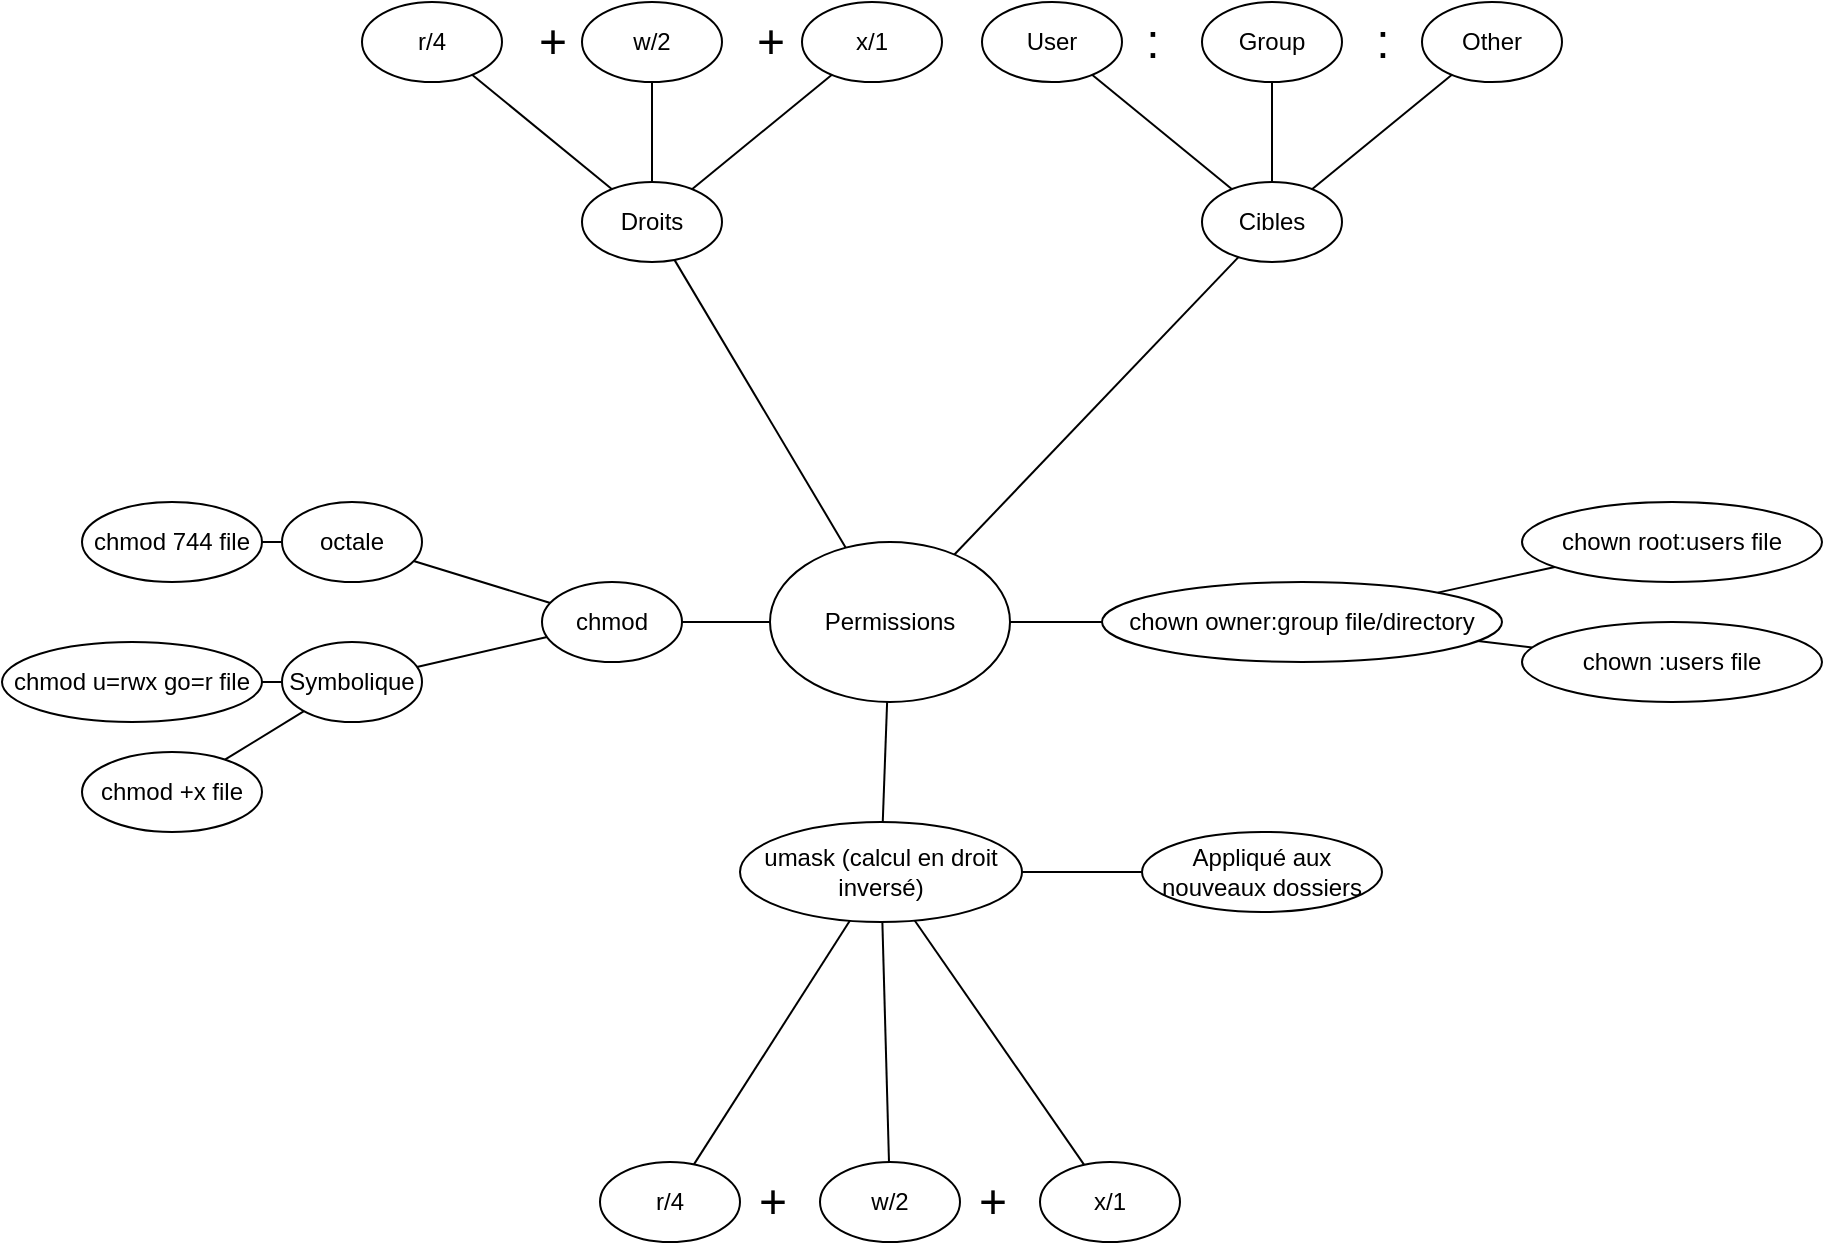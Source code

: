 <mxfile>
    <diagram id="_GUebTuxrKLtb1mqzQw0" name="Page-1">
        <mxGraphModel dx="581" dy="817" grid="1" gridSize="10" guides="1" tooltips="1" connect="1" arrows="1" fold="1" page="1" pageScale="1" pageWidth="827" pageHeight="1169" math="0" shadow="0">
            <root>
                <mxCell id="0"/>
                <mxCell id="1" parent="0"/>
                <mxCell id="2" value="Permissions" style="ellipse;whiteSpace=wrap;html=1;" vertex="1" parent="1">
                    <mxGeometry x="414" y="310" width="120" height="80" as="geometry"/>
                </mxCell>
                <mxCell id="4" value="Droits" style="ellipse;whiteSpace=wrap;html=1;direction=west;" vertex="1" parent="1">
                    <mxGeometry x="320" y="130" width="70" height="40" as="geometry"/>
                </mxCell>
                <mxCell id="5" value="r/4" style="ellipse;whiteSpace=wrap;html=1;direction=west;" vertex="1" parent="1">
                    <mxGeometry x="210" y="40" width="70" height="40" as="geometry"/>
                </mxCell>
                <mxCell id="6" value="w/2" style="ellipse;whiteSpace=wrap;html=1;direction=west;" vertex="1" parent="1">
                    <mxGeometry x="320" y="40" width="70" height="40" as="geometry"/>
                </mxCell>
                <mxCell id="7" value="x/1" style="ellipse;whiteSpace=wrap;html=1;direction=west;" vertex="1" parent="1">
                    <mxGeometry x="430" y="40" width="70" height="40" as="geometry"/>
                </mxCell>
                <mxCell id="8" value="" style="endArrow=none;html=1;" edge="1" parent="1" source="4" target="5">
                    <mxGeometry width="50" height="50" relative="1" as="geometry">
                        <mxPoint x="410" y="320" as="sourcePoint"/>
                        <mxPoint x="460" y="270" as="targetPoint"/>
                    </mxGeometry>
                </mxCell>
                <mxCell id="9" value="" style="endArrow=none;html=1;" edge="1" parent="1" source="4" target="6">
                    <mxGeometry width="50" height="50" relative="1" as="geometry">
                        <mxPoint x="344.993" y="143.59" as="sourcePoint"/>
                        <mxPoint x="275.041" y="86.397" as="targetPoint"/>
                    </mxGeometry>
                </mxCell>
                <mxCell id="10" value="" style="endArrow=none;html=1;" edge="1" parent="1" source="4" target="7">
                    <mxGeometry width="50" height="50" relative="1" as="geometry">
                        <mxPoint x="370" y="150" as="sourcePoint"/>
                        <mxPoint x="285.041" y="96.397" as="targetPoint"/>
                    </mxGeometry>
                </mxCell>
                <mxCell id="11" value="" style="endArrow=none;html=1;" edge="1" parent="1" source="4" target="2">
                    <mxGeometry width="50" height="50" relative="1" as="geometry">
                        <mxPoint x="385.007" y="143.59" as="sourcePoint"/>
                        <mxPoint x="454.959" y="86.397" as="targetPoint"/>
                    </mxGeometry>
                </mxCell>
                <mxCell id="12" value="Cibles" style="ellipse;whiteSpace=wrap;html=1;direction=west;" vertex="1" parent="1">
                    <mxGeometry x="630" y="130" width="70" height="40" as="geometry"/>
                </mxCell>
                <mxCell id="13" value="User" style="ellipse;whiteSpace=wrap;html=1;direction=west;" vertex="1" parent="1">
                    <mxGeometry x="520" y="40" width="70" height="40" as="geometry"/>
                </mxCell>
                <mxCell id="14" value="Group" style="ellipse;whiteSpace=wrap;html=1;direction=west;" vertex="1" parent="1">
                    <mxGeometry x="630" y="40" width="70" height="40" as="geometry"/>
                </mxCell>
                <mxCell id="15" value="Other" style="ellipse;whiteSpace=wrap;html=1;direction=west;" vertex="1" parent="1">
                    <mxGeometry x="740" y="40" width="70" height="40" as="geometry"/>
                </mxCell>
                <mxCell id="16" value="" style="endArrow=none;html=1;" edge="1" parent="1" source="12" target="13">
                    <mxGeometry width="50" height="50" relative="1" as="geometry">
                        <mxPoint x="720" y="320" as="sourcePoint"/>
                        <mxPoint x="770" y="270" as="targetPoint"/>
                    </mxGeometry>
                </mxCell>
                <mxCell id="17" value="" style="endArrow=none;html=1;" edge="1" parent="1" source="12" target="14">
                    <mxGeometry width="50" height="50" relative="1" as="geometry">
                        <mxPoint x="654.993" y="143.59" as="sourcePoint"/>
                        <mxPoint x="585.041" y="86.397" as="targetPoint"/>
                    </mxGeometry>
                </mxCell>
                <mxCell id="18" value="" style="endArrow=none;html=1;" edge="1" parent="1" source="12" target="15">
                    <mxGeometry width="50" height="50" relative="1" as="geometry">
                        <mxPoint x="680" y="150" as="sourcePoint"/>
                        <mxPoint x="595.041" y="96.397" as="targetPoint"/>
                    </mxGeometry>
                </mxCell>
                <mxCell id="19" value="" style="endArrow=none;html=1;" edge="1" parent="1" source="12" target="2">
                    <mxGeometry width="50" height="50" relative="1" as="geometry">
                        <mxPoint x="376.226" y="178.943" as="sourcePoint"/>
                        <mxPoint x="461.877" y="322.818" as="targetPoint"/>
                    </mxGeometry>
                </mxCell>
                <mxCell id="20" value="&lt;font style=&quot;font-size: 24px&quot;&gt;+&lt;/font&gt;" style="text;html=1;align=center;verticalAlign=middle;resizable=0;points=[];autosize=1;" vertex="1" parent="1">
                    <mxGeometry x="290" y="50" width="30" height="20" as="geometry"/>
                </mxCell>
                <mxCell id="21" value="&lt;font style=&quot;font-size: 24px&quot;&gt;+&lt;/font&gt;" style="text;html=1;align=center;verticalAlign=middle;resizable=0;points=[];autosize=1;" vertex="1" parent="1">
                    <mxGeometry x="399" y="50" width="30" height="20" as="geometry"/>
                </mxCell>
                <mxCell id="22" value="&lt;font style=&quot;font-size: 24px&quot;&gt;:&lt;/font&gt;" style="text;html=1;align=center;verticalAlign=middle;resizable=0;points=[];autosize=1;" vertex="1" parent="1">
                    <mxGeometry x="595" y="50" width="20" height="20" as="geometry"/>
                </mxCell>
                <mxCell id="23" value="&lt;font style=&quot;font-size: 24px&quot;&gt;:&lt;/font&gt;" style="text;html=1;align=center;verticalAlign=middle;resizable=0;points=[];autosize=1;" vertex="1" parent="1">
                    <mxGeometry x="710" y="50" width="20" height="20" as="geometry"/>
                </mxCell>
                <mxCell id="24" value="umask (calcul en droit inversé)" style="ellipse;whiteSpace=wrap;html=1;direction=west;" vertex="1" parent="1">
                    <mxGeometry x="399" y="450" width="141" height="50" as="geometry"/>
                </mxCell>
                <mxCell id="25" value="r/4" style="ellipse;whiteSpace=wrap;html=1;direction=west;" vertex="1" parent="1">
                    <mxGeometry x="329" y="620" width="70" height="40" as="geometry"/>
                </mxCell>
                <mxCell id="26" value="w/2" style="ellipse;whiteSpace=wrap;html=1;direction=west;" vertex="1" parent="1">
                    <mxGeometry x="439" y="620" width="70" height="40" as="geometry"/>
                </mxCell>
                <mxCell id="27" value="x/1" style="ellipse;whiteSpace=wrap;html=1;direction=west;" vertex="1" parent="1">
                    <mxGeometry x="549" y="620" width="70" height="40" as="geometry"/>
                </mxCell>
                <mxCell id="28" value="" style="endArrow=none;html=1;" edge="1" parent="1" source="25" target="24">
                    <mxGeometry width="50" height="50" relative="1" as="geometry">
                        <mxPoint x="376.226" y="178.943" as="sourcePoint"/>
                        <mxPoint x="461.877" y="322.818" as="targetPoint"/>
                    </mxGeometry>
                </mxCell>
                <mxCell id="29" value="" style="endArrow=none;html=1;" edge="1" parent="1" source="26" target="24">
                    <mxGeometry width="50" height="50" relative="1" as="geometry">
                        <mxPoint x="385.95" y="631.202" as="sourcePoint"/>
                        <mxPoint x="463.981" y="509.387" as="targetPoint"/>
                    </mxGeometry>
                </mxCell>
                <mxCell id="30" value="" style="endArrow=none;html=1;" edge="1" parent="1" source="27" target="24">
                    <mxGeometry width="50" height="50" relative="1" as="geometry">
                        <mxPoint x="395.95" y="641.202" as="sourcePoint"/>
                        <mxPoint x="473.981" y="519.387" as="targetPoint"/>
                    </mxGeometry>
                </mxCell>
                <mxCell id="31" value="" style="endArrow=none;html=1;" edge="1" parent="1" source="24" target="2">
                    <mxGeometry width="50" height="50" relative="1" as="geometry">
                        <mxPoint x="581.116" y="631.404" as="sourcePoint"/>
                        <mxPoint x="496.277" y="509.282" as="targetPoint"/>
                    </mxGeometry>
                </mxCell>
                <mxCell id="32" value="Appliqué aux nouveaux dossiers" style="ellipse;whiteSpace=wrap;html=1;direction=west;" vertex="1" parent="1">
                    <mxGeometry x="600" y="455" width="120" height="40" as="geometry"/>
                </mxCell>
                <mxCell id="33" value="" style="endArrow=none;html=1;" edge="1" parent="1" source="32" target="24">
                    <mxGeometry width="50" height="50" relative="1" as="geometry">
                        <mxPoint x="581.116" y="631.404" as="sourcePoint"/>
                        <mxPoint x="496.277" y="509.282" as="targetPoint"/>
                    </mxGeometry>
                </mxCell>
                <mxCell id="34" value="&lt;font style=&quot;font-size: 24px&quot;&gt;+&lt;/font&gt;" style="text;html=1;align=center;verticalAlign=middle;resizable=0;points=[];autosize=1;" vertex="1" parent="1">
                    <mxGeometry x="400" y="630" width="30" height="20" as="geometry"/>
                </mxCell>
                <mxCell id="35" value="&lt;font style=&quot;font-size: 24px&quot;&gt;+&lt;/font&gt;" style="text;html=1;align=center;verticalAlign=middle;resizable=0;points=[];autosize=1;" vertex="1" parent="1">
                    <mxGeometry x="510" y="630" width="30" height="20" as="geometry"/>
                </mxCell>
                <mxCell id="36" value="chmod" style="ellipse;whiteSpace=wrap;html=1;direction=west;" vertex="1" parent="1">
                    <mxGeometry x="300" y="330" width="70" height="40" as="geometry"/>
                </mxCell>
                <mxCell id="37" value="octale" style="ellipse;whiteSpace=wrap;html=1;direction=west;" vertex="1" parent="1">
                    <mxGeometry x="170" y="290" width="70" height="40" as="geometry"/>
                </mxCell>
                <mxCell id="38" value="chmod 744 file" style="ellipse;whiteSpace=wrap;html=1;direction=west;" vertex="1" parent="1">
                    <mxGeometry x="70" y="290" width="90" height="40" as="geometry"/>
                </mxCell>
                <mxCell id="39" value="" style="endArrow=none;html=1;" edge="1" parent="1" source="2" target="36">
                    <mxGeometry width="50" height="50" relative="1" as="geometry">
                        <mxPoint x="480.382" y="460.002" as="sourcePoint"/>
                        <mxPoint x="482.72" y="399.991" as="targetPoint"/>
                    </mxGeometry>
                </mxCell>
                <mxCell id="41" value="" style="endArrow=none;html=1;" edge="1" parent="1" source="36" target="37">
                    <mxGeometry width="50" height="50" relative="1" as="geometry">
                        <mxPoint x="330" y="350" as="sourcePoint"/>
                        <mxPoint x="380" y="360" as="targetPoint"/>
                    </mxGeometry>
                </mxCell>
                <mxCell id="42" value="" style="endArrow=none;html=1;" edge="1" parent="1" source="37" target="38">
                    <mxGeometry width="50" height="50" relative="1" as="geometry">
                        <mxPoint x="314.079" y="350.63" as="sourcePoint"/>
                        <mxPoint x="245.816" y="329.482" as="targetPoint"/>
                    </mxGeometry>
                </mxCell>
                <mxCell id="43" value="Symbolique" style="ellipse;whiteSpace=wrap;html=1;direction=west;" vertex="1" parent="1">
                    <mxGeometry x="170" y="360" width="70" height="40" as="geometry"/>
                </mxCell>
                <mxCell id="44" value="" style="endArrow=none;html=1;" edge="1" parent="1" source="36" target="43">
                    <mxGeometry width="50" height="50" relative="1" as="geometry">
                        <mxPoint x="314.079" y="350.63" as="sourcePoint"/>
                        <mxPoint x="245.816" y="329.482" as="targetPoint"/>
                    </mxGeometry>
                </mxCell>
                <mxCell id="45" value="chmod u=rwx go=r file" style="ellipse;whiteSpace=wrap;html=1;direction=west;" vertex="1" parent="1">
                    <mxGeometry x="30" y="360" width="130" height="40" as="geometry"/>
                </mxCell>
                <mxCell id="46" value="" style="endArrow=none;html=1;" edge="1" parent="1" source="45" target="43">
                    <mxGeometry width="50" height="50" relative="1" as="geometry">
                        <mxPoint x="312.469" y="367.378" as="sourcePoint"/>
                        <mxPoint x="247.453" y="382.511" as="targetPoint"/>
                    </mxGeometry>
                </mxCell>
                <mxCell id="47" value="chmod +x file" style="ellipse;whiteSpace=wrap;html=1;direction=west;" vertex="1" parent="1">
                    <mxGeometry x="70" y="415" width="90" height="40" as="geometry"/>
                </mxCell>
                <mxCell id="48" value="" style="endArrow=none;html=1;" edge="1" parent="1" source="43" target="47">
                    <mxGeometry width="50" height="50" relative="1" as="geometry">
                        <mxPoint x="312.469" y="367.378" as="sourcePoint"/>
                        <mxPoint x="247.453" y="382.511" as="targetPoint"/>
                    </mxGeometry>
                </mxCell>
                <mxCell id="49" value="chown owner:group file/directory" style="ellipse;whiteSpace=wrap;html=1;direction=west;" vertex="1" parent="1">
                    <mxGeometry x="580" y="330" width="200" height="40" as="geometry"/>
                </mxCell>
                <mxCell id="50" value="" style="endArrow=none;html=1;" edge="1" parent="1" source="49" target="2">
                    <mxGeometry width="50" height="50" relative="1" as="geometry">
                        <mxPoint x="658.277" y="177.569" as="sourcePoint"/>
                        <mxPoint x="516.223" y="326.258" as="targetPoint"/>
                    </mxGeometry>
                </mxCell>
                <mxCell id="51" value="chown root:users file" style="ellipse;whiteSpace=wrap;html=1;direction=west;" vertex="1" parent="1">
                    <mxGeometry x="790" y="290" width="150" height="40" as="geometry"/>
                </mxCell>
                <mxCell id="52" value="" style="endArrow=none;html=1;" edge="1" parent="1" source="51" target="49">
                    <mxGeometry width="50" height="50" relative="1" as="geometry">
                        <mxPoint x="590" y="360" as="sourcePoint"/>
                        <mxPoint x="544" y="360" as="targetPoint"/>
                    </mxGeometry>
                </mxCell>
                <mxCell id="53" value="chown :users file" style="ellipse;whiteSpace=wrap;html=1;direction=west;" vertex="1" parent="1">
                    <mxGeometry x="790" y="350" width="150" height="40" as="geometry"/>
                </mxCell>
                <mxCell id="54" value="" style="endArrow=none;html=1;" edge="1" parent="1" source="53" target="49">
                    <mxGeometry width="50" height="50" relative="1" as="geometry">
                        <mxPoint x="816.471" y="332.506" as="sourcePoint"/>
                        <mxPoint x="757.904" y="345.318" as="targetPoint"/>
                    </mxGeometry>
                </mxCell>
            </root>
        </mxGraphModel>
    </diagram>
</mxfile>
